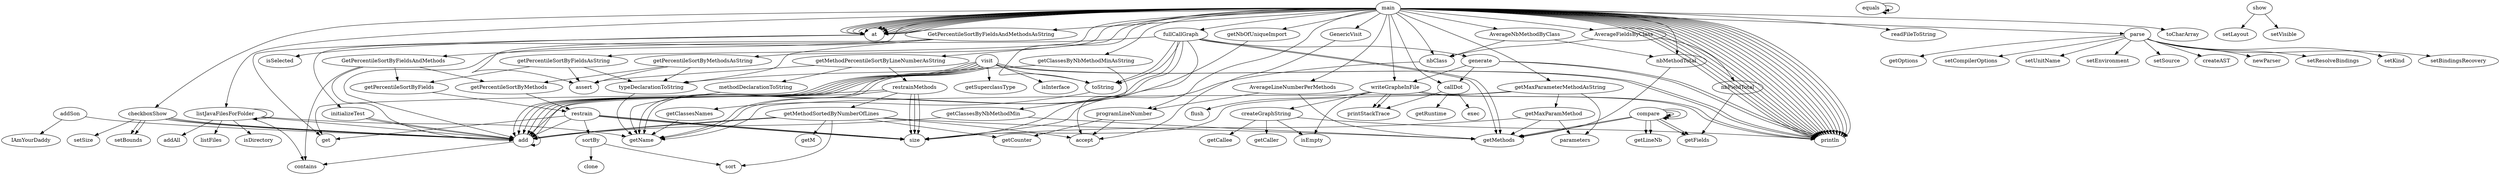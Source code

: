 digraph{
addSon -> IAmYourDaddy
addSon -> add
equals -> equals
equals -> equals
createGraphString -> isEmpty
createGraphString -> println
createGraphString -> getCaller
createGraphString -> getCallee
writeGrapheInFile -> createGraphString
writeGrapheInFile -> isEmpty
writeGrapheInFile -> println
writeGrapheInFile -> printStackTrace
writeGrapheInFile -> printStackTrace
writeGrapheInFile -> println
writeGrapheInFile -> flush
initializeTest -> add
initializeTest -> add
callDot -> getRuntime
callDot -> exec
callDot -> printStackTrace
generate -> println
generate -> writeGrapheInFile
generate -> println
generate -> callDot
main -> println
main -> println
main -> initializeTest
main -> println
main -> writeGrapheInFile
main -> println
main -> callDot
add -> contains
add -> add
compare -> compare
compare -> getLineNb
compare -> getLineNb
visit -> isInterface
visit -> add
visit -> add
visit -> println
visit -> getName
visit -> println
visit -> getSuperclassType
visit -> add
visit -> toString
visit -> getName
nbClass -> size
getClassesNames -> getName
programLineNumber -> accept
programLineNumber -> getCounter
nbMethodTotal -> getMethods
getNbOfUniqueImport -> size
AverageNbMethodByClass -> nbMethodTotal
AverageNbMethodByClass -> nbClass
AverageLineNumberPerMethods -> getMethods
AverageLineNumberPerMethods -> programLineNumber
AverageFieldsByClass -> nbFieldTotal
AverageFieldsByClass -> nbClass
nbFieldTotal -> getFields
getPercentileSortByMethodsAsString -> assert
getPercentileSortByMethodsAsString -> typeDeclarationToString
getPercentileSortByMethodsAsString -> getPercentileSortByMethods
getPercentileSortByFieldsAsString -> assert
getPercentileSortByFieldsAsString -> typeDeclarationToString
getPercentileSortByFieldsAsString -> getPercentileSortByFields
getPercentileSortByMethods -> restrain
getPercentileSortByFields -> restrain
restrain -> sortBy
restrain -> size
restrain -> size
restrain -> size
restrain -> add
restrain -> get
sortBy -> clone
sortBy -> sort
typeDeclarationToString -> getName
GetPercentileSortByFieldsAndMethodsAsString -> assert
GetPercentileSortByFieldsAndMethodsAsString -> typeDeclarationToString
GetPercentileSortByFieldsAndMethodsAsString -> GetPercentileSortByFieldsAndMethods
GetPercentileSortByFieldsAndMethods -> getPercentileSortByMethods
GetPercentileSortByFieldsAndMethods -> getPercentileSortByFields
GetPercentileSortByFieldsAndMethods -> contains
GetPercentileSortByFieldsAndMethods -> add
getClassesByNbMethodMinAsString -> typeDeclarationToString
getClassesByNbMethodMinAsString -> getClassesByNbMethodMin
getClassesByNbMethodMin -> getMethods
getClassesByNbMethodMin -> add
getMethodPercentileSortByLineNumberAsString -> assert
getMethodPercentileSortByLineNumberAsString -> methodDeclarationToString
getMethodPercentileSortByLineNumberAsString -> restrainMethods
restrainMethods -> getMethodSortedByNumberOfLines
restrainMethods -> size
restrainMethods -> size
restrainMethods -> size
restrainMethods -> add
restrainMethods -> get
getMethodSortedByNumberOfLines -> getMethods
getMethodSortedByNumberOfLines -> accept
getMethodSortedByNumberOfLines -> add
getMethodSortedByNumberOfLines -> getCounter
getMethodSortedByNumberOfLines -> sort
getMethodSortedByNumberOfLines -> add
getMethodSortedByNumberOfLines -> getM
methodDeclarationToString -> getName
getMaxParameterMethodAsString -> getMaxParamMethod
getMaxParameterMethodAsString -> size
getMaxParameterMethodAsString -> parameters
getMaxParameterMethodAsString -> getName
getMaxParamMethod -> getMethods
getMaxParamMethod -> size
getMaxParamMethod -> parameters
fullCallGraph -> getMethods
fullCallGraph -> accept
fullCallGraph -> getMethods
fullCallGraph -> toString
fullCallGraph -> getName
fullCallGraph -> toString
fullCallGraph -> getName
fullCallGraph -> add
fullCallGraph -> generate
toString -> getClassesNames
checkboxShow -> setBounds
checkboxShow -> add
checkboxShow -> setBounds
checkboxShow -> add
checkboxShow -> add
checkboxShow -> setSize
show -> setLayout
show -> setVisible
at -> isSelected
at -> get
visit -> add
visit -> add
main -> listJavaFilesForFolder
main -> checkboxShow
main -> readFileToString
main -> parse
main -> toCharArray
main -> GenericVisit
main -> at
main -> println
main -> toString
main -> at
main -> println
main -> nbClass
main -> at
main -> println
main -> nbMethodTotal
main -> at
main -> println
main -> AverageNbMethodByClass
main -> at
main -> println
main -> AverageFieldsByClass
main -> at
main -> println
main -> getNbOfUniqueImport
main -> at
main -> println
main -> getPercentileSortByFieldsAsString
main -> at
main -> println
main -> getPercentileSortByMethodsAsString
main -> at
main -> println
main -> GetPercentileSortByFieldsAndMethodsAsString
main -> at
main -> println
main -> getClassesByNbMethodMinAsString
main -> at
main -> println
main -> getMaxParameterMethodAsString
main -> at
main -> println
main -> programLineNumber
main -> at
main -> println
main -> AverageLineNumberPerMethods
main -> at
main -> println
main -> getMethodPercentileSortByLineNumberAsString
main -> fullCallGraph
listJavaFilesForFolder -> listFiles
listJavaFilesForFolder -> isDirectory
listJavaFilesForFolder -> addAll
listJavaFilesForFolder -> listJavaFilesForFolder
listJavaFilesForFolder -> contains
listJavaFilesForFolder -> getName
listJavaFilesForFolder -> add
parse -> newParser
parse -> setResolveBindings
parse -> setKind
parse -> setBindingsRecovery
parse -> getOptions
parse -> setCompilerOptions
parse -> setUnitName
parse -> setEnvironment
parse -> setSource
parse -> createAST
GenericVisit -> accept
compare -> compare
compare -> getMethods
compare -> getMethods
compare -> compare
compare -> getFields
compare -> getFields
visit -> add

 }

